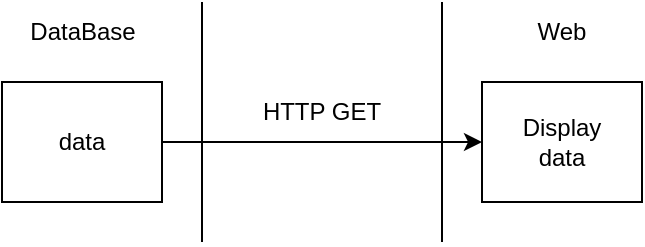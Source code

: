 <mxfile version="21.0.8" type="github">
  <diagram name="페이지-1" id="QtHb9Xgmr13o_T9Ihh2j">
    <mxGraphModel dx="561" dy="362" grid="1" gridSize="10" guides="1" tooltips="1" connect="1" arrows="1" fold="1" page="1" pageScale="1" pageWidth="827" pageHeight="1169" math="0" shadow="0">
      <root>
        <mxCell id="0" />
        <mxCell id="1" parent="0" />
        <mxCell id="vLW2Mf5iX6j4DU3W2vql-1" value="DataBase" style="text;html=1;align=center;verticalAlign=middle;resizable=0;points=[];autosize=1;strokeColor=none;fillColor=none;" vertex="1" parent="1">
          <mxGeometry x="240" y="160" width="80" height="30" as="geometry" />
        </mxCell>
        <mxCell id="vLW2Mf5iX6j4DU3W2vql-2" value="Web" style="text;html=1;strokeColor=none;fillColor=none;align=center;verticalAlign=middle;whiteSpace=wrap;rounded=0;" vertex="1" parent="1">
          <mxGeometry x="490" y="160" width="60" height="30" as="geometry" />
        </mxCell>
        <mxCell id="vLW2Mf5iX6j4DU3W2vql-3" value="" style="endArrow=none;html=1;rounded=0;" edge="1" parent="1">
          <mxGeometry width="50" height="50" relative="1" as="geometry">
            <mxPoint x="340" y="280" as="sourcePoint" />
            <mxPoint x="340" y="160" as="targetPoint" />
          </mxGeometry>
        </mxCell>
        <mxCell id="vLW2Mf5iX6j4DU3W2vql-4" value="" style="endArrow=none;html=1;rounded=0;" edge="1" parent="1">
          <mxGeometry width="50" height="50" relative="1" as="geometry">
            <mxPoint x="460" y="280" as="sourcePoint" />
            <mxPoint x="460" y="160" as="targetPoint" />
          </mxGeometry>
        </mxCell>
        <mxCell id="vLW2Mf5iX6j4DU3W2vql-5" value="data" style="rounded=0;whiteSpace=wrap;html=1;" vertex="1" parent="1">
          <mxGeometry x="240" y="200" width="80" height="60" as="geometry" />
        </mxCell>
        <mxCell id="vLW2Mf5iX6j4DU3W2vql-6" value="Display&lt;br&gt;data" style="rounded=0;whiteSpace=wrap;html=1;" vertex="1" parent="1">
          <mxGeometry x="480" y="200" width="80" height="60" as="geometry" />
        </mxCell>
        <mxCell id="vLW2Mf5iX6j4DU3W2vql-7" value="" style="endArrow=classic;html=1;rounded=0;exitX=1;exitY=0.5;exitDx=0;exitDy=0;entryX=0;entryY=0.5;entryDx=0;entryDy=0;" edge="1" parent="1" source="vLW2Mf5iX6j4DU3W2vql-5" target="vLW2Mf5iX6j4DU3W2vql-6">
          <mxGeometry width="50" height="50" relative="1" as="geometry">
            <mxPoint x="340" y="240" as="sourcePoint" />
            <mxPoint x="460" y="240" as="targetPoint" />
            <Array as="points" />
          </mxGeometry>
        </mxCell>
        <mxCell id="vLW2Mf5iX6j4DU3W2vql-8" value="HTTP GET" style="text;html=1;strokeColor=none;fillColor=none;align=center;verticalAlign=middle;whiteSpace=wrap;rounded=0;" vertex="1" parent="1">
          <mxGeometry x="360" y="200" width="80" height="30" as="geometry" />
        </mxCell>
      </root>
    </mxGraphModel>
  </diagram>
</mxfile>
